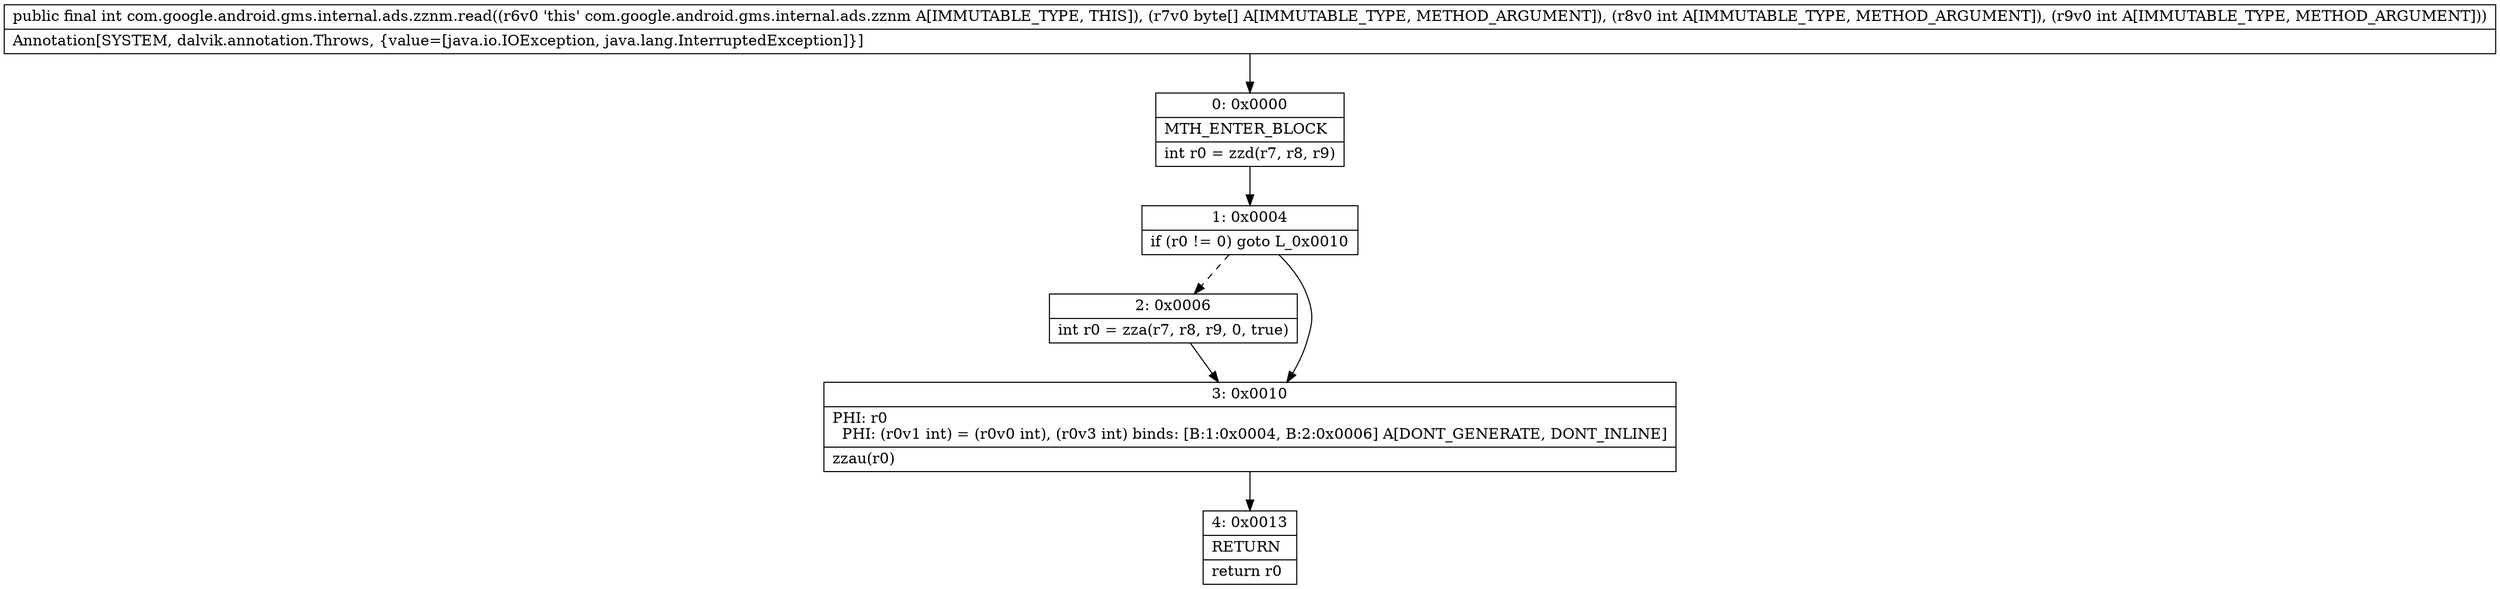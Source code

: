 digraph "CFG forcom.google.android.gms.internal.ads.zznm.read([BII)I" {
Node_0 [shape=record,label="{0\:\ 0x0000|MTH_ENTER_BLOCK\l|int r0 = zzd(r7, r8, r9)\l}"];
Node_1 [shape=record,label="{1\:\ 0x0004|if (r0 != 0) goto L_0x0010\l}"];
Node_2 [shape=record,label="{2\:\ 0x0006|int r0 = zza(r7, r8, r9, 0, true)\l}"];
Node_3 [shape=record,label="{3\:\ 0x0010|PHI: r0 \l  PHI: (r0v1 int) = (r0v0 int), (r0v3 int) binds: [B:1:0x0004, B:2:0x0006] A[DONT_GENERATE, DONT_INLINE]\l|zzau(r0)\l}"];
Node_4 [shape=record,label="{4\:\ 0x0013|RETURN\l|return r0\l}"];
MethodNode[shape=record,label="{public final int com.google.android.gms.internal.ads.zznm.read((r6v0 'this' com.google.android.gms.internal.ads.zznm A[IMMUTABLE_TYPE, THIS]), (r7v0 byte[] A[IMMUTABLE_TYPE, METHOD_ARGUMENT]), (r8v0 int A[IMMUTABLE_TYPE, METHOD_ARGUMENT]), (r9v0 int A[IMMUTABLE_TYPE, METHOD_ARGUMENT]))  | Annotation[SYSTEM, dalvik.annotation.Throws, \{value=[java.io.IOException, java.lang.InterruptedException]\}]\l}"];
MethodNode -> Node_0;
Node_0 -> Node_1;
Node_1 -> Node_2[style=dashed];
Node_1 -> Node_3;
Node_2 -> Node_3;
Node_3 -> Node_4;
}

